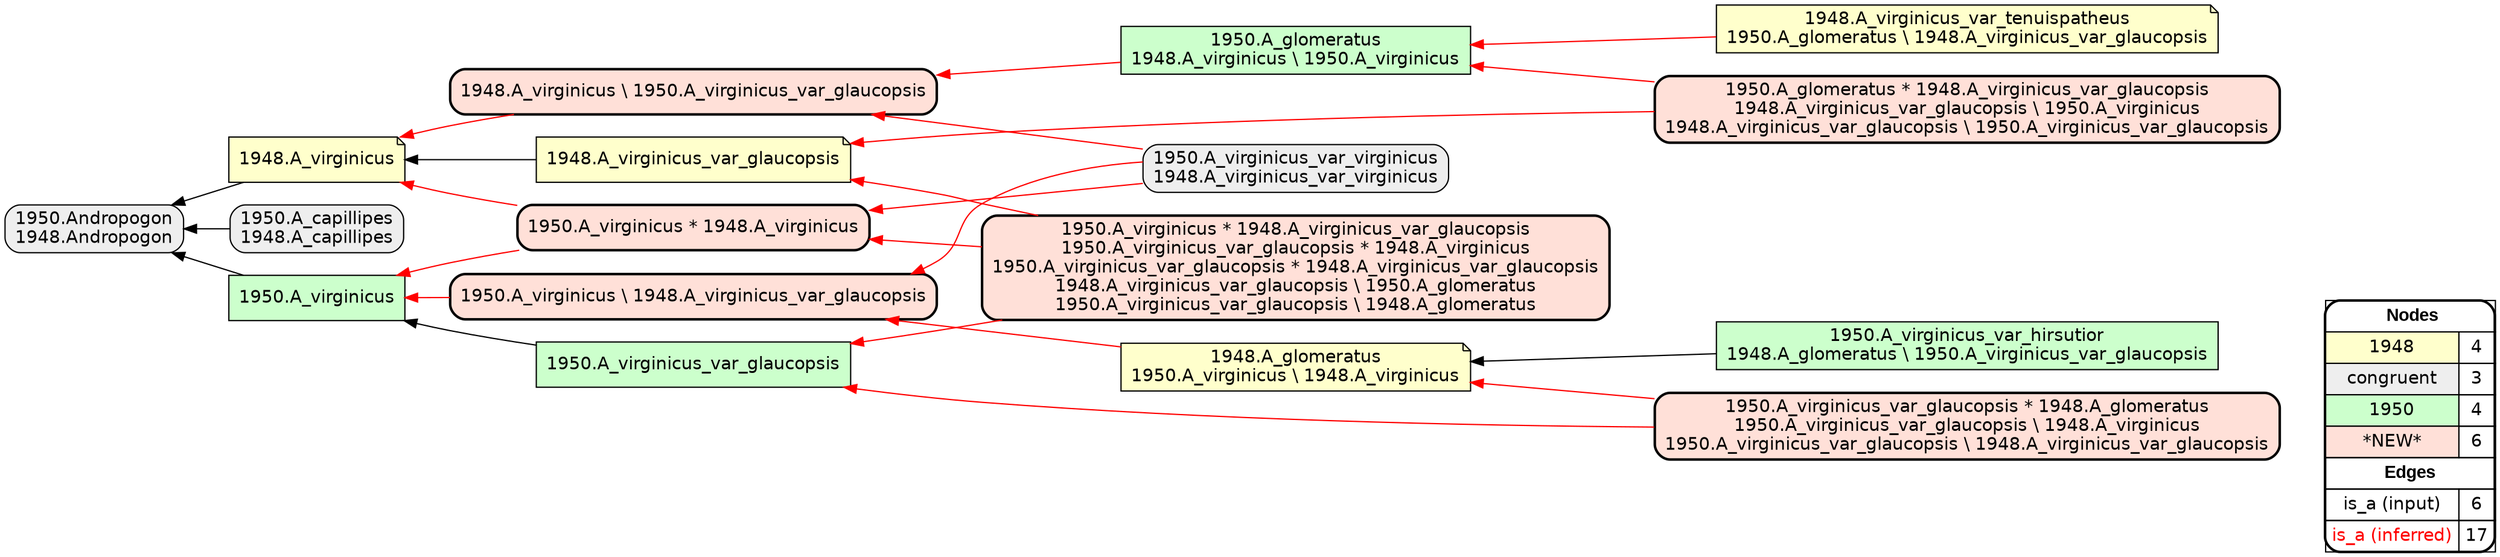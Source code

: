 digraph{
rankdir=RL
node[shape=note style=filled fillcolor="#FFFFCC" fontname="helvetica"] 
"1948.A_glomeratus\n1950.A_virginicus \\ 1948.A_virginicus"
"1948.A_virginicus"
"1948.A_virginicus_var_tenuispatheus\n1950.A_glomeratus \\ 1948.A_virginicus_var_glaucopsis"
"1948.A_virginicus_var_glaucopsis"
node[shape=box style="filled,rounded" fillcolor="#EEEEEE" fontname="helvetica"] 
"1950.Andropogon\n1948.Andropogon"
"1950.A_capillipes\n1948.A_capillipes"
"1950.A_virginicus_var_virginicus\n1948.A_virginicus_var_virginicus"
node[shape=box style=filled fillcolor="#CCFFCC" fontname="helvetica"] 
"1950.A_virginicus"
"1950.A_virginicus_var_hirsutior\n1948.A_glomeratus \\ 1950.A_virginicus_var_glaucopsis"
"1950.A_glomeratus\n1948.A_virginicus \\ 1950.A_virginicus"
"1950.A_virginicus_var_glaucopsis"
node[shape=box style="filled,rounded,bold" fillcolor="#FFE0D8" fontname="helvetica"] 
"1950.A_glomeratus * 1948.A_virginicus_var_glaucopsis\n1948.A_virginicus_var_glaucopsis \\ 1950.A_virginicus\n1948.A_virginicus_var_glaucopsis \\ 1950.A_virginicus_var_glaucopsis"
"1950.A_virginicus \\ 1948.A_virginicus_var_glaucopsis"
"1950.A_virginicus * 1948.A_virginicus"
"1948.A_virginicus \\ 1950.A_virginicus_var_glaucopsis"
"1950.A_virginicus_var_glaucopsis * 1948.A_glomeratus\n1950.A_virginicus_var_glaucopsis \\ 1948.A_virginicus\n1950.A_virginicus_var_glaucopsis \\ 1948.A_virginicus_var_glaucopsis"
"1950.A_virginicus * 1948.A_virginicus_var_glaucopsis\n1950.A_virginicus_var_glaucopsis * 1948.A_virginicus\n1950.A_virginicus_var_glaucopsis * 1948.A_virginicus_var_glaucopsis\n1948.A_virginicus_var_glaucopsis \\ 1950.A_glomeratus\n1950.A_virginicus_var_glaucopsis \\ 1948.A_glomeratus"
edge[arrowhead=normal style=dotted color="#000000" constraint=true penwidth=1]
edge[arrowhead=normal style=solid color="#000000" constraint=true penwidth=1]
"1948.A_virginicus" -> "1950.Andropogon\n1948.Andropogon"
"1950.A_capillipes\n1948.A_capillipes" -> "1950.Andropogon\n1948.Andropogon"
"1950.A_virginicus" -> "1950.Andropogon\n1948.Andropogon"
"1948.A_virginicus_var_glaucopsis" -> "1948.A_virginicus"
"1950.A_virginicus_var_hirsutior\n1948.A_glomeratus \\ 1950.A_virginicus_var_glaucopsis" -> "1948.A_glomeratus\n1950.A_virginicus \\ 1948.A_virginicus"
"1950.A_virginicus_var_glaucopsis" -> "1950.A_virginicus"
edge[arrowhead=normal style=solid color="#FF0000" constraint=true penwidth=1]
"1950.A_virginicus * 1948.A_virginicus" -> "1948.A_virginicus"
"1950.A_glomeratus * 1948.A_virginicus_var_glaucopsis\n1948.A_virginicus_var_glaucopsis \\ 1950.A_virginicus\n1948.A_virginicus_var_glaucopsis \\ 1950.A_virginicus_var_glaucopsis" -> "1948.A_virginicus_var_glaucopsis"
"1950.A_glomeratus\n1948.A_virginicus \\ 1950.A_virginicus" -> "1948.A_virginicus \\ 1950.A_virginicus_var_glaucopsis"
"1950.A_virginicus * 1948.A_virginicus_var_glaucopsis\n1950.A_virginicus_var_glaucopsis * 1948.A_virginicus\n1950.A_virginicus_var_glaucopsis * 1948.A_virginicus_var_glaucopsis\n1948.A_virginicus_var_glaucopsis \\ 1950.A_glomeratus\n1950.A_virginicus_var_glaucopsis \\ 1948.A_glomeratus" -> "1948.A_virginicus_var_glaucopsis"
"1950.A_virginicus_var_glaucopsis * 1948.A_glomeratus\n1950.A_virginicus_var_glaucopsis \\ 1948.A_virginicus\n1950.A_virginicus_var_glaucopsis \\ 1948.A_virginicus_var_glaucopsis" -> "1950.A_virginicus_var_glaucopsis"
"1950.A_virginicus_var_glaucopsis * 1948.A_glomeratus\n1950.A_virginicus_var_glaucopsis \\ 1948.A_virginicus\n1950.A_virginicus_var_glaucopsis \\ 1948.A_virginicus_var_glaucopsis" -> "1948.A_glomeratus\n1950.A_virginicus \\ 1948.A_virginicus"
"1950.A_virginicus * 1948.A_virginicus_var_glaucopsis\n1950.A_virginicus_var_glaucopsis * 1948.A_virginicus\n1950.A_virginicus_var_glaucopsis * 1948.A_virginicus_var_glaucopsis\n1948.A_virginicus_var_glaucopsis \\ 1950.A_glomeratus\n1950.A_virginicus_var_glaucopsis \\ 1948.A_glomeratus" -> "1950.A_virginicus * 1948.A_virginicus"
"1950.A_virginicus \\ 1948.A_virginicus_var_glaucopsis" -> "1950.A_virginicus"
"1950.A_virginicus * 1948.A_virginicus" -> "1950.A_virginicus"
"1950.A_virginicus * 1948.A_virginicus_var_glaucopsis\n1950.A_virginicus_var_glaucopsis * 1948.A_virginicus\n1950.A_virginicus_var_glaucopsis * 1948.A_virginicus_var_glaucopsis\n1948.A_virginicus_var_glaucopsis \\ 1950.A_glomeratus\n1950.A_virginicus_var_glaucopsis \\ 1948.A_glomeratus" -> "1950.A_virginicus_var_glaucopsis"
"1948.A_virginicus_var_tenuispatheus\n1950.A_glomeratus \\ 1948.A_virginicus_var_glaucopsis" -> "1950.A_glomeratus\n1948.A_virginicus \\ 1950.A_virginicus"
"1948.A_virginicus \\ 1950.A_virginicus_var_glaucopsis" -> "1948.A_virginicus"
"1950.A_virginicus_var_virginicus\n1948.A_virginicus_var_virginicus" -> "1950.A_virginicus \\ 1948.A_virginicus_var_glaucopsis"
"1950.A_virginicus_var_virginicus\n1948.A_virginicus_var_virginicus" -> "1950.A_virginicus * 1948.A_virginicus"
"1950.A_glomeratus * 1948.A_virginicus_var_glaucopsis\n1948.A_virginicus_var_glaucopsis \\ 1950.A_virginicus\n1948.A_virginicus_var_glaucopsis \\ 1950.A_virginicus_var_glaucopsis" -> "1950.A_glomeratus\n1948.A_virginicus \\ 1950.A_virginicus"
"1948.A_glomeratus\n1950.A_virginicus \\ 1948.A_virginicus" -> "1950.A_virginicus \\ 1948.A_virginicus_var_glaucopsis"
"1950.A_virginicus_var_virginicus\n1948.A_virginicus_var_virginicus" -> "1948.A_virginicus \\ 1950.A_virginicus_var_glaucopsis"
node[shape=box] 
{rank=source Legend [fillcolor= white margin=0 label=< 
 <TABLE BORDER="0" CELLBORDER="1" CELLSPACING="0" CELLPADDING="4"> 
<TR> <TD COLSPAN="2"><font face="Arial Black"> Nodes</font></TD> </TR> 
<TR> 
 <TD bgcolor="#FFFFCC" fontname="helvetica">1948</TD> 
 <TD>4</TD> 
 </TR> 
<TR> 
 <TD bgcolor="#EEEEEE" fontname="helvetica">congruent</TD> 
 <TD>3</TD> 
 </TR> 
<TR> 
 <TD bgcolor="#CCFFCC" fontname="helvetica">1950</TD> 
 <TD>4</TD> 
 </TR> 
<TR> 
 <TD bgcolor="#FFE0D8" fontname="helvetica">*NEW*</TD> 
 <TD>6</TD> 
 </TR> 
<TR> <TD COLSPAN="2"><font face = "Arial Black"> Edges </font></TD> </TR> 
<TR> 
 <TD><font color ="#000000">is_a (input)</font></TD><TD>6</TD>
</TR>
<TR> 
 <TD><font color ="#FF0000">is_a (inferred)</font></TD><TD>17</TD>
</TR>
</TABLE> 
 >] } 
}